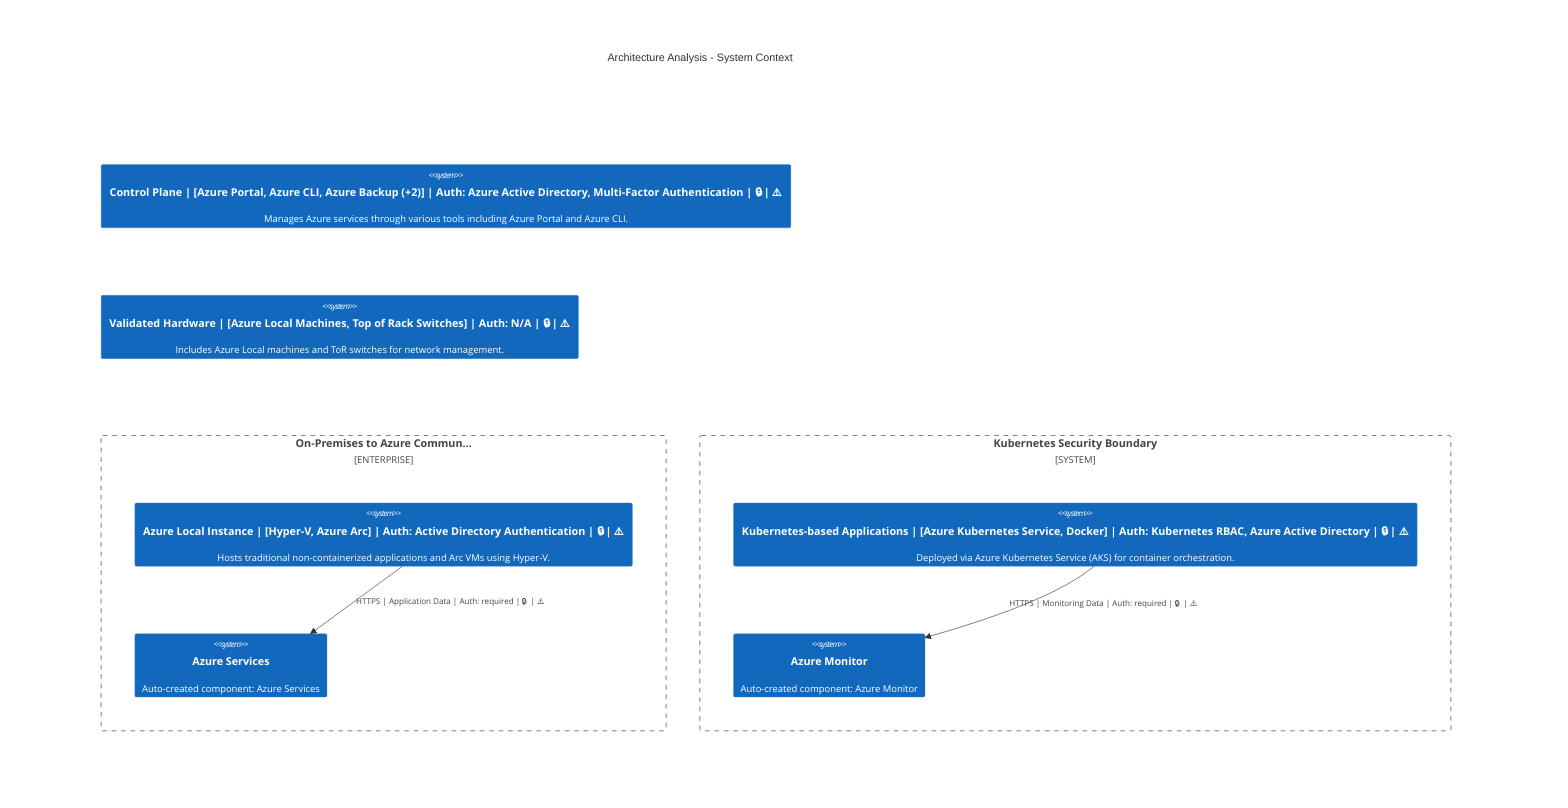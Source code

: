 C4Context
    title Architecture Analysis - System Context
    Enterprise_Boundary(tb_On_Premises_to_Azure_Communication, "On-Premises to Azure Commun...") {
        System(Azure_Local_Instance, "Azure Local Instance | [Hyper-V, Azure Arc] | Auth: Active Directory Authentication | 🔒 | ⚠️", "Hosts traditional non-containerized applications and Arc VMs using Hyper-V.")
        System(Azure_Services, "Azure Services", "Auto-created component: Azure Services")
    }
    System_Boundary(tb_Kubernetes_Security_Boundary, "Kubernetes Security Boundary") {
        System(Kubernetes_based_Applications, "Kubernetes-based Applications | [Azure Kubernetes Service, Docker] | Auth: Kubernetes RBAC, Azure Active Directory | 🔒 | ⚠️", "Deployed via Azure Kubernetes Service (AKS) for container orchestration.")
        System(Azure_Monitor, "Azure Monitor", "Auto-created component: Azure Monitor")
    }
    System(Control_Plane, "Control Plane | [Azure Portal, Azure CLI, Azure Backup (+2)] | Auth: Azure Active Directory, Multi-Factor Authentication | 🔒 | ⚠️", "Manages Azure services through various tools including Azure Portal and Azure CLI.")
    System(Validated_Hardware, "Validated Hardware | [Azure Local Machines, Top of Rack Switches] | Auth: N/A | 🔒 | ⚠️", "Includes Azure Local machines and ToR switches for network management.")

    Rel(Azure_Local_Instance, Azure_Services, "HTTPS | Application Data | Auth: required | 🔒 | ⚠️")
    Rel(Kubernetes_based_Applications, Azure_Monitor, "HTTPS | Monitoring Data | Auth: required | 🔒 | ⚠️")